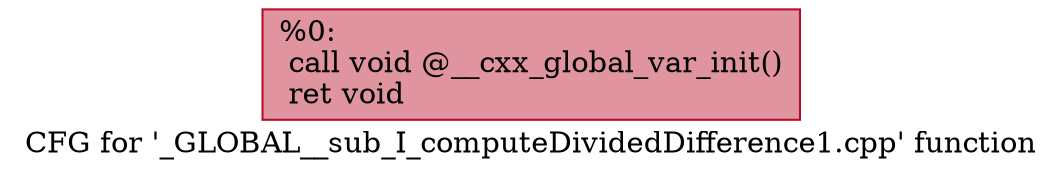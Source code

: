 digraph "CFG for '_GLOBAL__sub_I_computeDividedDifference1.cpp' function" {
	label="CFG for '_GLOBAL__sub_I_computeDividedDifference1.cpp' function";

	Node0x1a5d6ce0b70 [shape=record,color="#b70d28ff", style=filled, fillcolor="#b70d2870",label="{%0:\l  call void @__cxx_global_var_init()\l  ret void\l}"];
}
